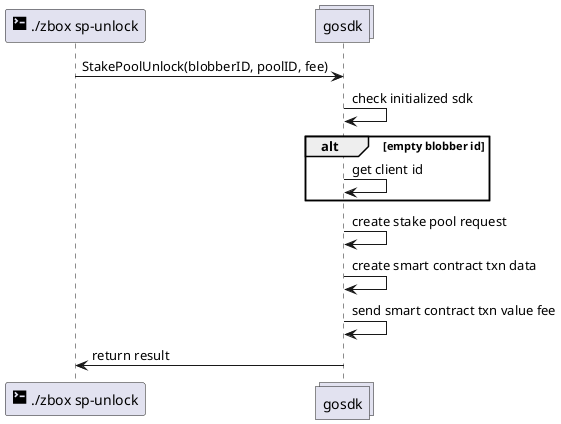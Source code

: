 @startuml
participant "<size:20><&terminal></size> ./zbox sp-unlock" as cli
collections gosdk

cli -> gosdk: StakePoolUnlock(blobberID, poolID, fee)

gosdk -> gosdk: check initialized sdk
alt empty blobber id
gosdk -> gosdk: get client id
end

gosdk -> gosdk: create stake pool request
gosdk -> gosdk: create smart contract txn data
gosdk -> gosdk: send smart contract txn value fee 
gosdk -> cli: return result
@enduml
